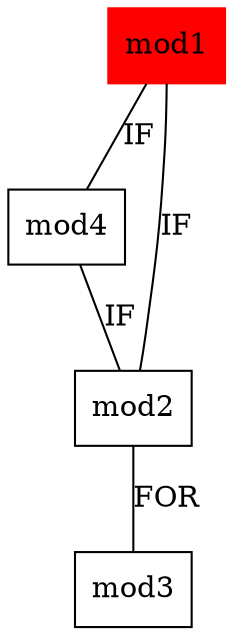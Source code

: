 graph "./test/goodExample_4Modules_oneOut/output/" {
"mod1" ["shape"="rectangle","color"="red","style"="filled"]
"mod4" ["shape"="rectangle"]
"mod2" ["shape"="rectangle"]
"mod3" ["shape"="rectangle"]
"mod1" -- "mod4" ["label"="IF"]
"mod4" -- "mod2" ["label"="IF"]
"mod2" -- "mod3" ["label"="FOR"]
"mod2" -- "mod1" ["label"="IF"]
}